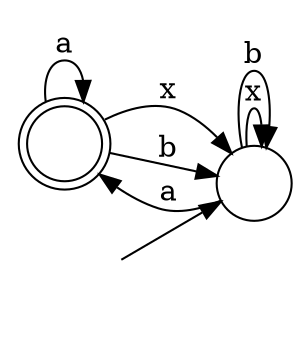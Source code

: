 digraph Automaton {
  rankdir = LR;
  0 [shape=doublecircle,label=""];
  0 -> 0 [label="a"]
  0 -> 1 [label="x"]
  0 -> 1 [label="b"]
  1 [shape=circle,label=""];
  initial [shape=plaintext,label=""];
  initial -> 1
  1 -> 0 [label="a"]
  1 -> 1 [label="x"]
  1 -> 1 [label="b"]
}

